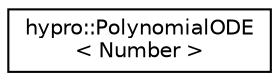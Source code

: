 digraph "Graphical Class Hierarchy"
{
  edge [fontname="Helvetica",fontsize="10",labelfontname="Helvetica",labelfontsize="10"];
  node [fontname="Helvetica",fontsize="10",shape=record];
  rankdir="LR";
  Node1 [label="hypro::PolynomialODE\l\< Number \>",height=0.2,width=0.4,color="black", fillcolor="white", style="filled",URL="$classhypro_1_1PolynomialODE.html"];
}
